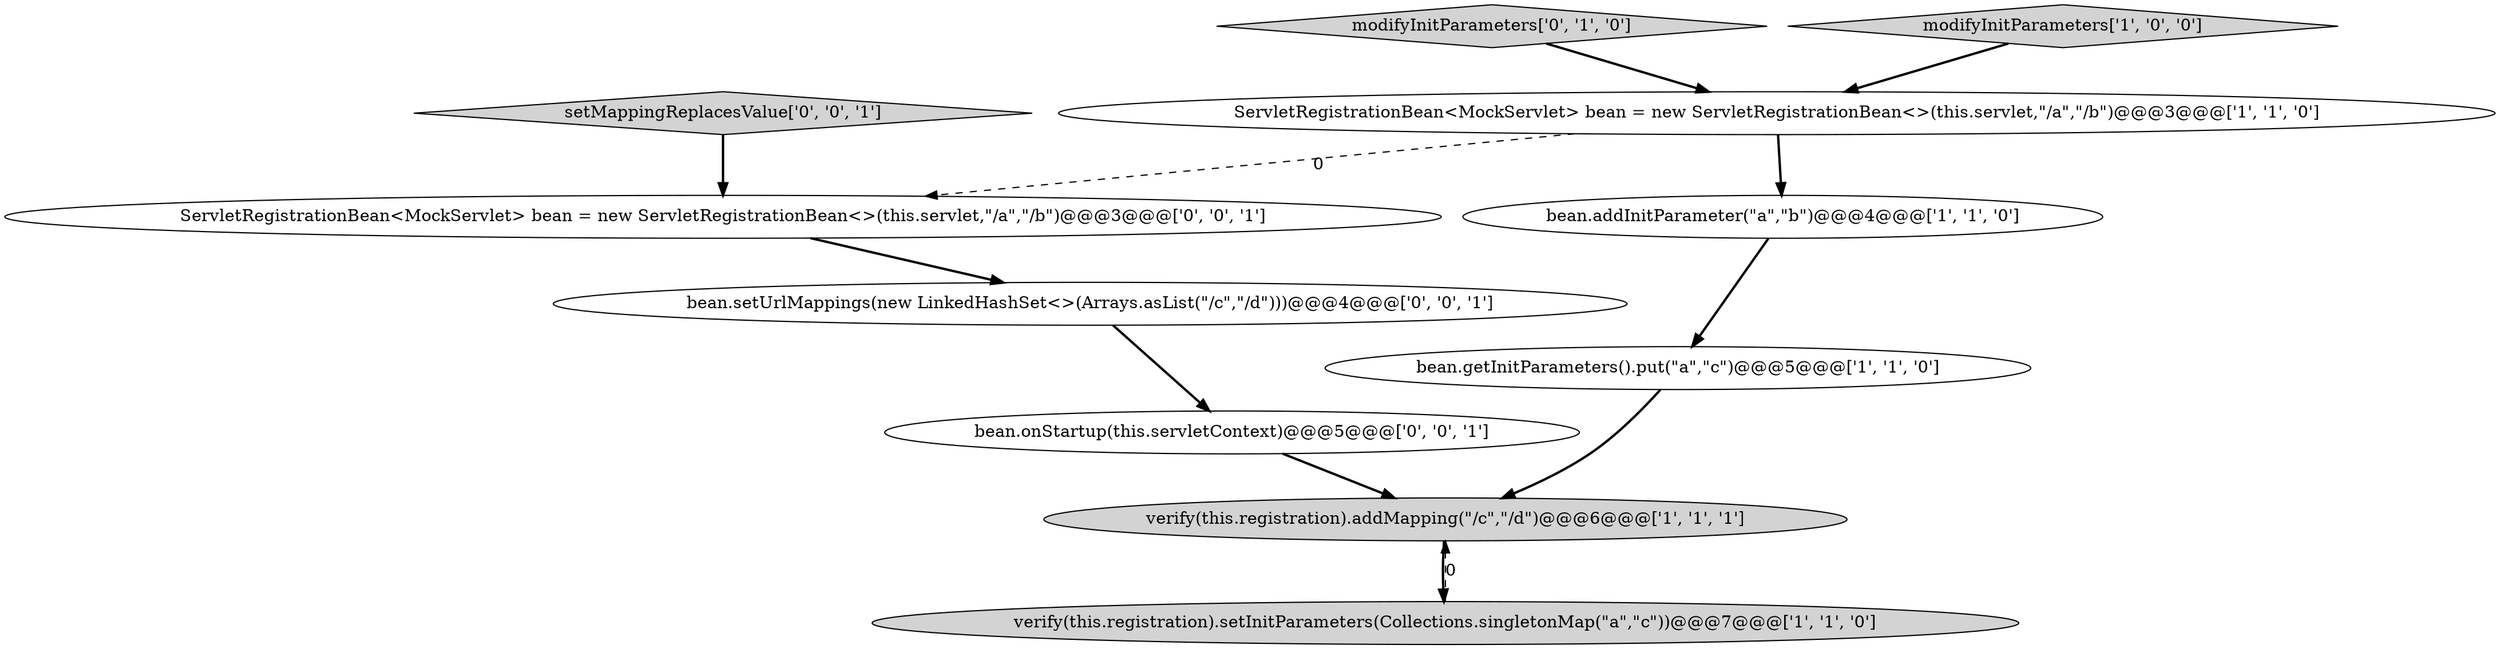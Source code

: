 digraph {
1 [style = filled, label = "verify(this.registration).addMapping(\"/c\",\"/d\")@@@6@@@['1', '1', '1']", fillcolor = lightgray, shape = ellipse image = "AAA0AAABBB1BBB"];
9 [style = filled, label = "ServletRegistrationBean<MockServlet> bean = new ServletRegistrationBean<>(this.servlet,\"/a\",\"/b\")@@@3@@@['0', '0', '1']", fillcolor = white, shape = ellipse image = "AAA0AAABBB3BBB"];
5 [style = filled, label = "ServletRegistrationBean<MockServlet> bean = new ServletRegistrationBean<>(this.servlet,\"/a\",\"/b\")@@@3@@@['1', '1', '0']", fillcolor = white, shape = ellipse image = "AAA0AAABBB1BBB"];
7 [style = filled, label = "setMappingReplacesValue['0', '0', '1']", fillcolor = lightgray, shape = diamond image = "AAA0AAABBB3BBB"];
2 [style = filled, label = "verify(this.registration).setInitParameters(Collections.singletonMap(\"a\",\"c\"))@@@7@@@['1', '1', '0']", fillcolor = lightgray, shape = ellipse image = "AAA0AAABBB1BBB"];
0 [style = filled, label = "bean.getInitParameters().put(\"a\",\"c\")@@@5@@@['1', '1', '0']", fillcolor = white, shape = ellipse image = "AAA0AAABBB1BBB"];
6 [style = filled, label = "modifyInitParameters['0', '1', '0']", fillcolor = lightgray, shape = diamond image = "AAA0AAABBB2BBB"];
8 [style = filled, label = "bean.setUrlMappings(new LinkedHashSet<>(Arrays.asList(\"/c\",\"/d\")))@@@4@@@['0', '0', '1']", fillcolor = white, shape = ellipse image = "AAA0AAABBB3BBB"];
4 [style = filled, label = "modifyInitParameters['1', '0', '0']", fillcolor = lightgray, shape = diamond image = "AAA0AAABBB1BBB"];
3 [style = filled, label = "bean.addInitParameter(\"a\",\"b\")@@@4@@@['1', '1', '0']", fillcolor = white, shape = ellipse image = "AAA0AAABBB1BBB"];
10 [style = filled, label = "bean.onStartup(this.servletContext)@@@5@@@['0', '0', '1']", fillcolor = white, shape = ellipse image = "AAA0AAABBB3BBB"];
5->3 [style = bold, label=""];
7->9 [style = bold, label=""];
8->10 [style = bold, label=""];
6->5 [style = bold, label=""];
5->9 [style = dashed, label="0"];
1->2 [style = bold, label=""];
2->1 [style = dashed, label="0"];
10->1 [style = bold, label=""];
9->8 [style = bold, label=""];
4->5 [style = bold, label=""];
0->1 [style = bold, label=""];
3->0 [style = bold, label=""];
}
